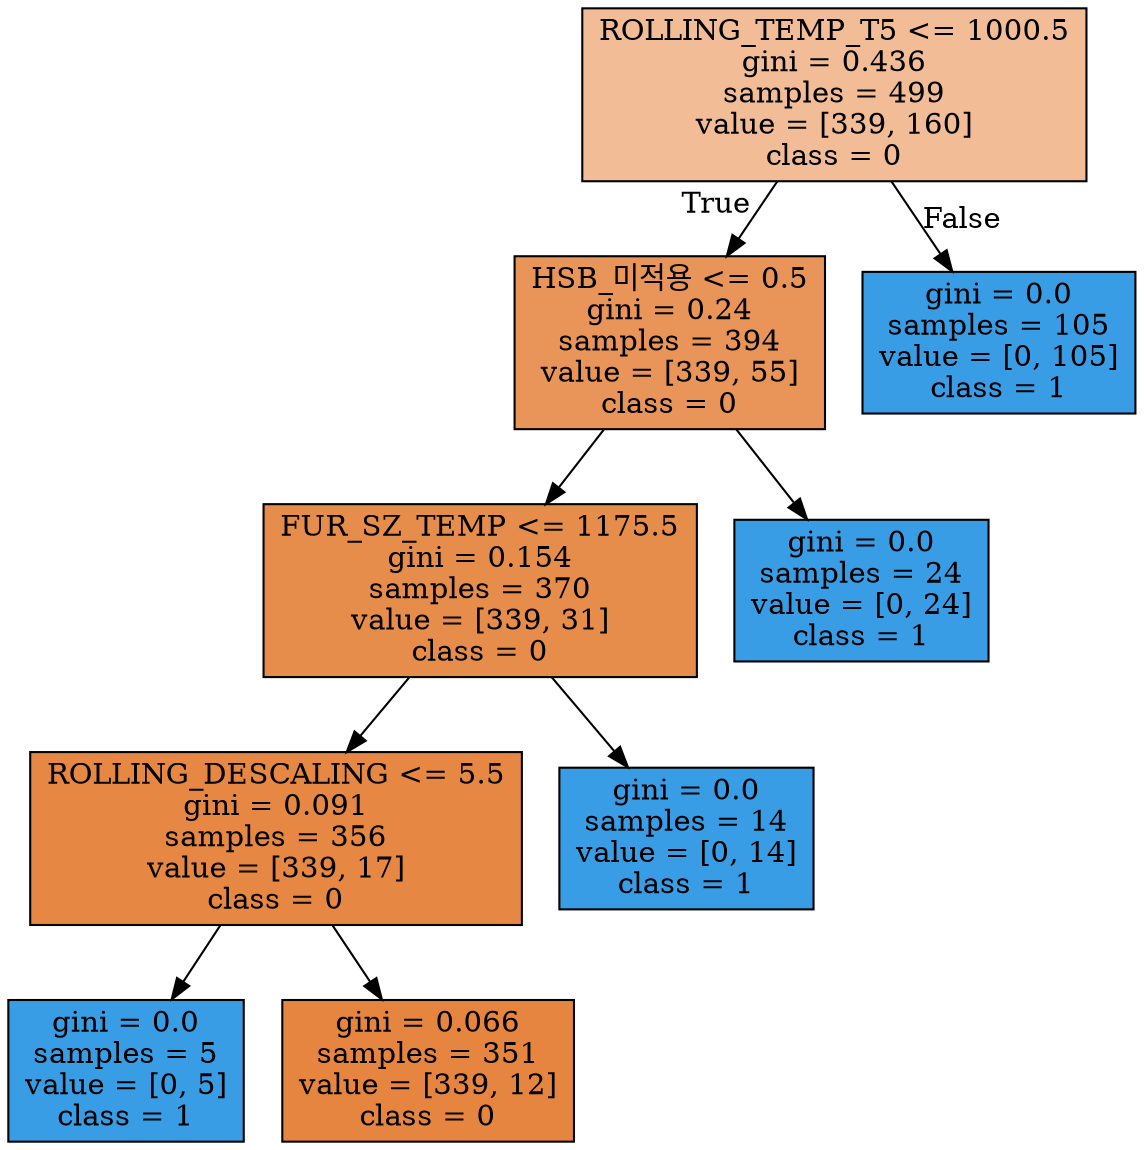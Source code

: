 digraph Tree {
node [shape=box, style="filled", color="black"] ;
0 [label="ROLLING_TEMP_T5 <= 1000.5\ngini = 0.436\nsamples = 499\nvalue = [339, 160]\nclass = 0", fillcolor="#f1bc96"] ;
1 [label="HSB_미적용 <= 0.5\ngini = 0.24\nsamples = 394\nvalue = [339, 55]\nclass = 0", fillcolor="#e99559"] ;
0 -> 1 [labeldistance=2.5, labelangle=45, headlabel="True"] ;
2 [label="FUR_SZ_TEMP <= 1175.5\ngini = 0.154\nsamples = 370\nvalue = [339, 31]\nclass = 0", fillcolor="#e78d4b"] ;
1 -> 2 ;
3 [label="ROLLING_DESCALING <= 5.5\ngini = 0.091\nsamples = 356\nvalue = [339, 17]\nclass = 0", fillcolor="#e68743"] ;
2 -> 3 ;
4 [label="gini = 0.0\nsamples = 5\nvalue = [0, 5]\nclass = 1", fillcolor="#399de5"] ;
3 -> 4 ;
5 [label="gini = 0.066\nsamples = 351\nvalue = [339, 12]\nclass = 0", fillcolor="#e68540"] ;
3 -> 5 ;
6 [label="gini = 0.0\nsamples = 14\nvalue = [0, 14]\nclass = 1", fillcolor="#399de5"] ;
2 -> 6 ;
7 [label="gini = 0.0\nsamples = 24\nvalue = [0, 24]\nclass = 1", fillcolor="#399de5"] ;
1 -> 7 ;
8 [label="gini = 0.0\nsamples = 105\nvalue = [0, 105]\nclass = 1", fillcolor="#399de5"] ;
0 -> 8 [labeldistance=2.5, labelangle=-45, headlabel="False"] ;
}